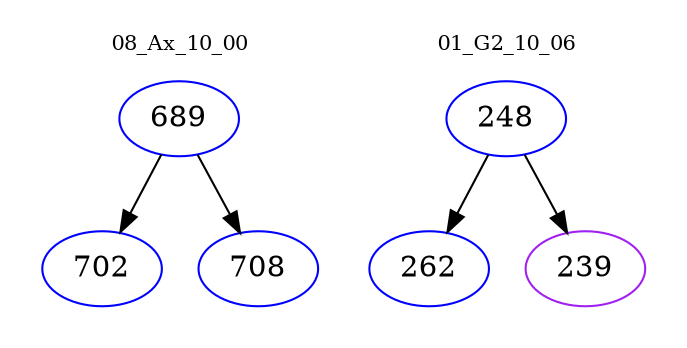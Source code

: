 digraph{
subgraph cluster_0 {
color = white
label = "08_Ax_10_00";
fontsize=10;
T0_689 [label="689", color="blue"]
T0_689 -> T0_702 [color="black"]
T0_702 [label="702", color="blue"]
T0_689 -> T0_708 [color="black"]
T0_708 [label="708", color="blue"]
}
subgraph cluster_1 {
color = white
label = "01_G2_10_06";
fontsize=10;
T1_248 [label="248", color="blue"]
T1_248 -> T1_262 [color="black"]
T1_262 [label="262", color="blue"]
T1_248 -> T1_239 [color="black"]
T1_239 [label="239", color="purple"]
}
}
